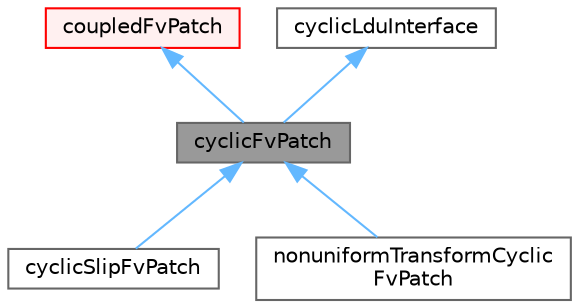 digraph "cyclicFvPatch"
{
 // LATEX_PDF_SIZE
  bgcolor="transparent";
  edge [fontname=Helvetica,fontsize=10,labelfontname=Helvetica,labelfontsize=10];
  node [fontname=Helvetica,fontsize=10,shape=box,height=0.2,width=0.4];
  Node1 [id="Node000001",label="cyclicFvPatch",height=0.2,width=0.4,color="gray40", fillcolor="grey60", style="filled", fontcolor="black",tooltip="Cyclic-plane patch."];
  Node2 -> Node1 [id="edge1_Node000001_Node000002",dir="back",color="steelblue1",style="solid",tooltip=" "];
  Node2 [id="Node000002",label="coupledFvPatch",height=0.2,width=0.4,color="red", fillcolor="#FFF0F0", style="filled",URL="$classFoam_1_1coupledFvPatch.html",tooltip="An abstract base class for patches that couple regions of the computational domain e...."];
  Node5 -> Node1 [id="edge2_Node000001_Node000005",dir="back",color="steelblue1",style="solid",tooltip=" "];
  Node5 [id="Node000005",label="cyclicLduInterface",height=0.2,width=0.4,color="gray40", fillcolor="white", style="filled",URL="$classFoam_1_1cyclicLduInterface.html",tooltip="An abstract base class for cyclic coupled interfaces."];
  Node1 -> Node6 [id="edge3_Node000001_Node000006",dir="back",color="steelblue1",style="solid",tooltip=" "];
  Node6 [id="Node000006",label="cyclicSlipFvPatch",height=0.2,width=0.4,color="gray40", fillcolor="white", style="filled",URL="$classFoam_1_1cyclicSlipFvPatch.html",tooltip="Cyclic-plane patch."];
  Node1 -> Node7 [id="edge4_Node000001_Node000007",dir="back",color="steelblue1",style="solid",tooltip=" "];
  Node7 [id="Node000007",label="nonuniformTransformCyclic\lFvPatch",height=0.2,width=0.4,color="gray40", fillcolor="white", style="filled",URL="$classFoam_1_1nonuniformTransformCyclicFvPatch.html",tooltip="Cyclic-plane patch."];
}
